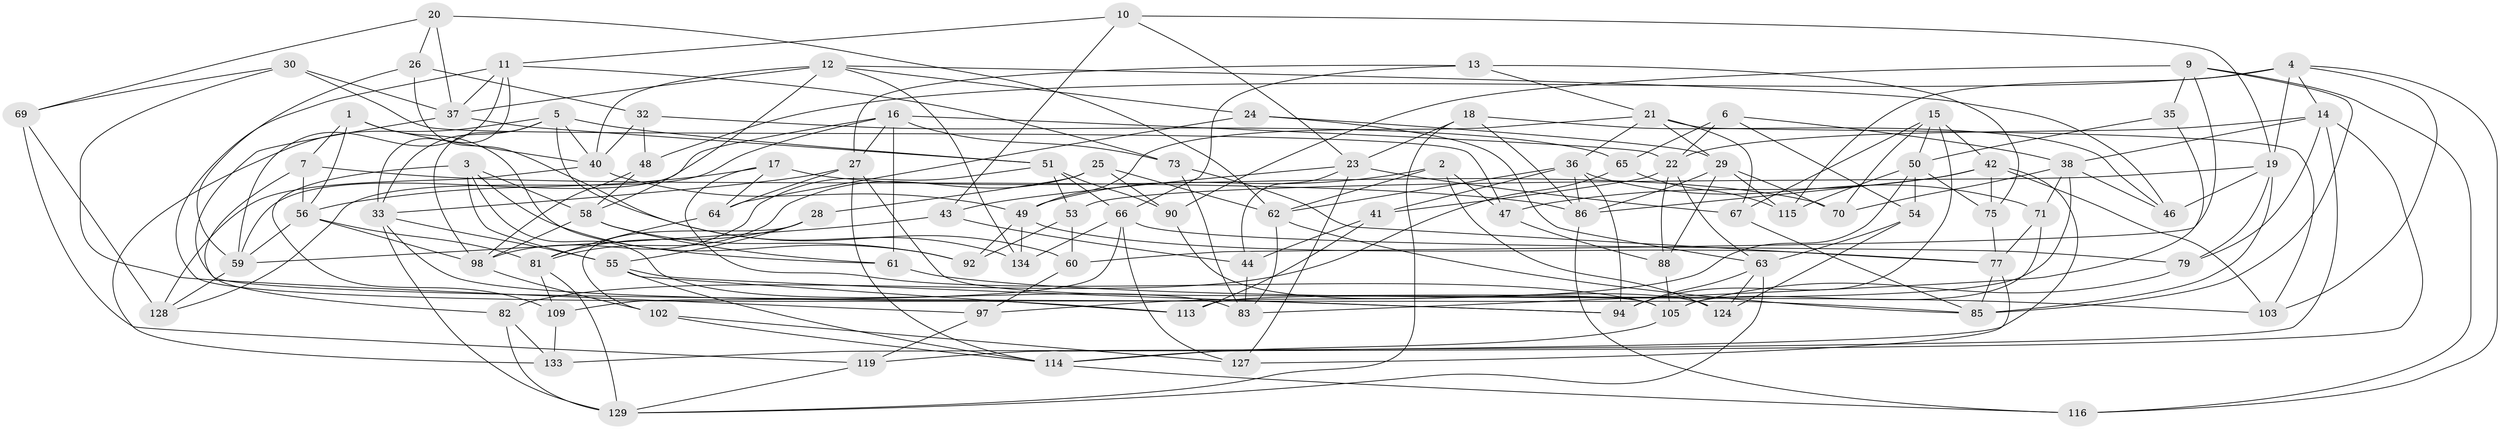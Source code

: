 // original degree distribution, {4: 1.0}
// Generated by graph-tools (version 1.1) at 2025/11/02/27/25 16:11:49]
// undirected, 93 vertices, 224 edges
graph export_dot {
graph [start="1"]
  node [color=gray90,style=filled];
  1;
  2;
  3 [super="+112"];
  4 [super="+101"];
  5 [super="+8"];
  6;
  7;
  9 [super="+45"];
  10;
  11 [super="+31"];
  12 [super="+76"];
  13;
  14 [super="+122"];
  15 [super="+34"];
  16 [super="+125"];
  17;
  18;
  19 [super="+96"];
  20;
  21 [super="+57"];
  22 [super="+93"];
  23 [super="+107"];
  24;
  25;
  26;
  27 [super="+89"];
  28;
  29 [super="+39"];
  30;
  32;
  33 [super="+118"];
  35;
  36 [super="+130"];
  37 [super="+91"];
  38 [super="+117"];
  40 [super="+84"];
  41;
  42 [super="+52"];
  43;
  44;
  46;
  47;
  48;
  49 [super="+68"];
  50 [super="+78"];
  51 [super="+106"];
  53;
  54;
  55 [super="+72"];
  56 [super="+108"];
  58 [super="+126"];
  59 [super="+87"];
  60;
  61;
  62 [super="+74"];
  63 [super="+80"];
  64;
  65;
  66 [super="+100"];
  67;
  69;
  70;
  71;
  73;
  75;
  77 [super="+111"];
  79;
  81 [super="+99"];
  82;
  83 [super="+123"];
  85 [super="+120"];
  86 [super="+104"];
  88;
  90;
  92;
  94 [super="+95"];
  97;
  98 [super="+110"];
  102;
  103;
  105 [super="+131"];
  109;
  113;
  114 [super="+121"];
  115;
  116;
  119;
  124;
  127;
  128;
  129 [super="+132"];
  133;
  134;
  1 -- 61;
  1 -- 7;
  1 -- 40;
  1 -- 56;
  2 -- 62;
  2 -- 47;
  2 -- 124;
  2 -- 49;
  3 -- 109;
  3 -- 58;
  3 -- 55;
  3 -- 83 [weight=2];
  3 -- 92;
  4 -- 115;
  4 -- 48;
  4 -- 116;
  4 -- 19;
  4 -- 103;
  4 -- 14;
  5 -- 51;
  5 -- 33;
  5 -- 40;
  5 -- 134;
  5 -- 133;
  5 -- 98;
  6 -- 65;
  6 -- 54;
  6 -- 22;
  6 -- 38;
  7 -- 82;
  7 -- 56;
  7 -- 86;
  9 -- 60;
  9 -- 35 [weight=2];
  9 -- 90;
  9 -- 116;
  9 -- 85;
  10 -- 43;
  10 -- 19;
  10 -- 23;
  10 -- 11;
  11 -- 59;
  11 -- 73;
  11 -- 33;
  11 -- 113;
  11 -- 37;
  12 -- 46;
  12 -- 24;
  12 -- 134;
  12 -- 40;
  12 -- 58;
  12 -- 37;
  13 -- 66;
  13 -- 75;
  13 -- 27;
  13 -- 21;
  14 -- 79;
  14 -- 133;
  14 -- 38;
  14 -- 22;
  14 -- 119;
  15 -- 67;
  15 -- 70;
  15 -- 94 [weight=2];
  15 -- 50;
  15 -- 42;
  16 -- 22;
  16 -- 61;
  16 -- 27;
  16 -- 73;
  16 -- 59;
  16 -- 128;
  17 -- 64;
  17 -- 70;
  17 -- 105;
  17 -- 56;
  18 -- 46;
  18 -- 86;
  18 -- 23;
  18 -- 129;
  19 -- 53;
  19 -- 85;
  19 -- 46;
  19 -- 79;
  20 -- 26;
  20 -- 62;
  20 -- 37;
  20 -- 69;
  21 -- 36;
  21 -- 67;
  21 -- 29;
  21 -- 49;
  21 -- 103;
  22 -- 41;
  22 -- 88;
  22 -- 63;
  23 -- 44;
  23 -- 127;
  23 -- 67;
  23 -- 43;
  24 -- 63;
  24 -- 29;
  24 -- 64;
  25 -- 62;
  25 -- 90;
  25 -- 28;
  25 -- 81;
  26 -- 60;
  26 -- 32;
  26 -- 59;
  27 -- 33;
  27 -- 114;
  27 -- 64;
  27 -- 105;
  28 -- 102;
  28 -- 55;
  28 -- 81;
  29 -- 70;
  29 -- 86;
  29 -- 88;
  29 -- 115;
  30 -- 47;
  30 -- 69;
  30 -- 97;
  30 -- 37;
  32 -- 40;
  32 -- 65;
  32 -- 48;
  33 -- 129;
  33 -- 94;
  33 -- 55;
  35 -- 50;
  35 -- 83;
  36 -- 62;
  36 -- 86;
  36 -- 41;
  36 -- 94;
  36 -- 71;
  37 -- 85;
  37 -- 51;
  38 -- 71;
  38 -- 113;
  38 -- 70;
  38 -- 46;
  40 -- 49;
  40 -- 128;
  41 -- 44;
  41 -- 113;
  42 -- 114;
  42 -- 47;
  42 -- 103;
  42 -- 75;
  42 -- 86;
  43 -- 44;
  43 -- 59;
  44 -- 83;
  47 -- 88;
  48 -- 58;
  48 -- 98;
  49 -- 77;
  49 -- 92;
  49 -- 134;
  50 -- 54;
  50 -- 75;
  50 -- 115;
  50 -- 97;
  51 -- 90;
  51 -- 66;
  51 -- 98;
  51 -- 53;
  53 -- 92;
  53 -- 60;
  54 -- 124;
  54 -- 63;
  55 -- 113;
  55 -- 114;
  55 -- 94;
  56 -- 81;
  56 -- 59;
  56 -- 98;
  58 -- 98;
  58 -- 92;
  58 -- 61;
  59 -- 128;
  60 -- 97;
  61 -- 103;
  62 -- 83;
  62 -- 85;
  63 -- 94;
  63 -- 129;
  63 -- 124;
  64 -- 81;
  65 -- 82;
  65 -- 115;
  66 -- 109;
  66 -- 79;
  66 -- 134;
  66 -- 127;
  67 -- 85;
  69 -- 128;
  69 -- 119;
  71 -- 77;
  71 -- 105;
  73 -- 83;
  73 -- 77;
  75 -- 77;
  77 -- 127;
  77 -- 85;
  79 -- 105;
  81 -- 109;
  81 -- 129;
  82 -- 133;
  82 -- 129;
  86 -- 116;
  88 -- 105;
  90 -- 124;
  97 -- 119;
  98 -- 102;
  102 -- 127;
  102 -- 114;
  105 -- 114;
  109 -- 133;
  114 -- 116;
  119 -- 129;
}
